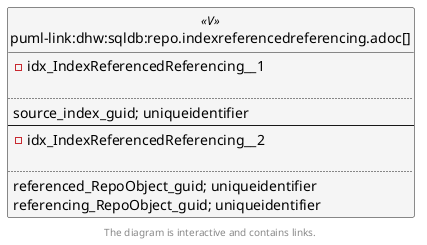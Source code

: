 @startuml
left to right direction
'top to bottom direction
hide circle
'avoide "." issues:
set namespaceSeparator none


skinparam class {
  BackgroundColor White
  BackgroundColor<<FN>> Yellow
  BackgroundColor<<FS>> Yellow
  BackgroundColor<<FT>> LightGray
  BackgroundColor<<IF>> Yellow
  BackgroundColor<<IS>> Yellow
  BackgroundColor<<P>> Aqua
  BackgroundColor<<PC>> Aqua
  BackgroundColor<<SN>> Yellow
  BackgroundColor<<SO>> SlateBlue
  BackgroundColor<<TF>> LightGray
  BackgroundColor<<TR>> Tomato
  BackgroundColor<<U>> White
  BackgroundColor<<V>> WhiteSmoke
  BackgroundColor<<X>> Aqua
  BackgroundColor<<external>> AliceBlue
}


entity "puml-link:dhw:sqldb:repo.indexreferencedreferencing.adoc[]" as repo.IndexReferencedReferencing << V >> {
- idx_IndexReferencedReferencing__1

..
source_index_guid; uniqueidentifier
--
- idx_IndexReferencedReferencing__2

..
referenced_RepoObject_guid; uniqueidentifier
referencing_RepoObject_guid; uniqueidentifier
}

footer The diagram is interactive and contains links.
@enduml

